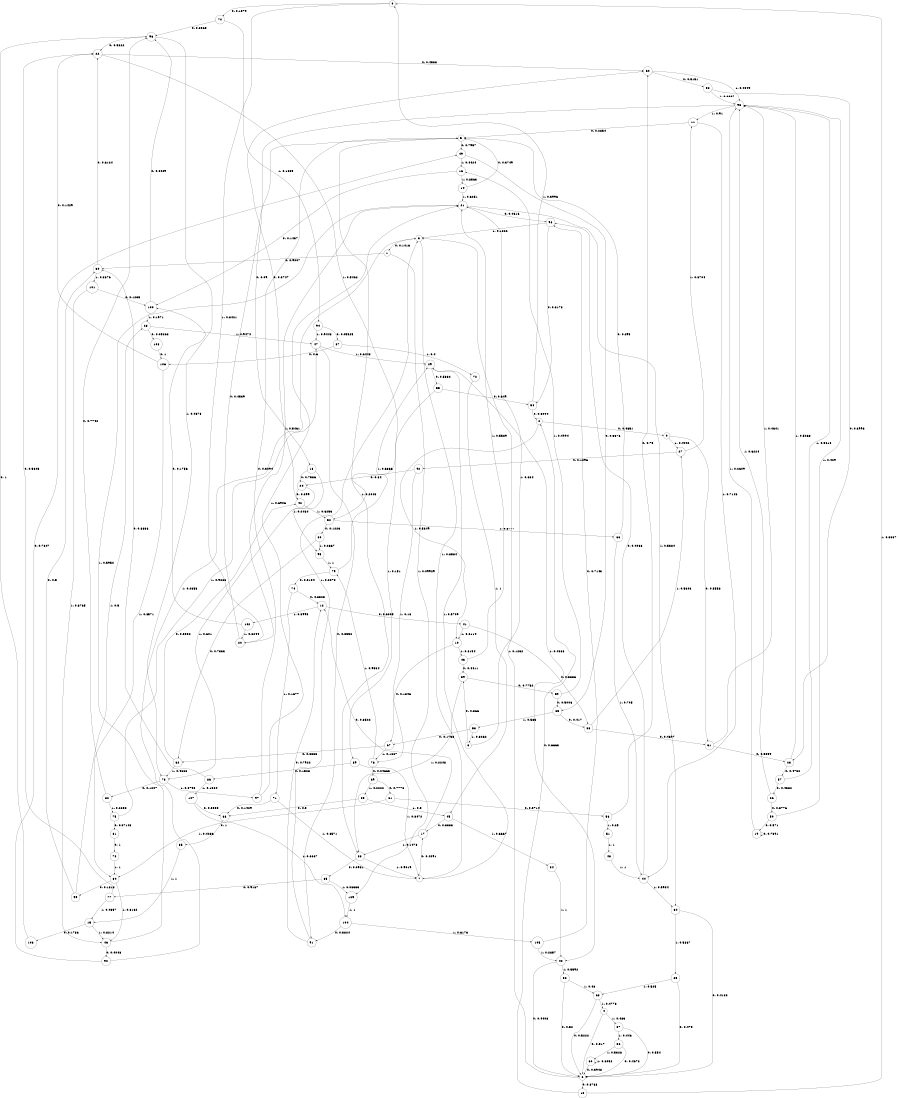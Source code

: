 digraph "ch23randomL10" {
size = "6,8.5";
ratio = "fill";
node [shape = circle];
node [fontsize = 24];
edge [fontsize = 24];
0 -> 70 [label = "0: 0.1579   "];
0 -> 20 [label = "1: 0.8421   "];
1 -> 30 [label = "0: 0.9007   "];
1 -> 109 [label = "1: 0.09929  "];
2 -> 9 [label = "0: 0.4651   "];
2 -> 10 [label = "1: 0.5349   "];
3 -> 1 [label = "0: 0.1416   "];
3 -> 7 [label = "1: 0.8584   "];
4 -> 6 [label = "0: 0.517    "];
4 -> 37 [label = "1: 0.483    "];
5 -> 49 [label = "0: 0.7957   "];
5 -> 88 [label = "1: 0.2043   "];
6 -> 13 [label = "0: 0.8768   "];
6 -> 3 [label = "1: 0.1232   "];
7 -> 17 [label = "0: 0.4291   "];
7 -> 29 [label = "1: 0.5709   "];
8 -> 39 [label = "0: 0.366    "];
8 -> 21 [label = "1: 0.634    "];
9 -> 31 [label = "0: 0.5558   "];
9 -> 27 [label = "1: 0.4442   "];
10 -> 67 [label = "0: 0.1846   "];
10 -> 43 [label = "1: 0.8154   "];
11 -> 5 [label = "0: 0.2854   "];
11 -> 44 [label = "1: 0.7146   "];
12 -> 41 [label = "0: 0.6005   "];
12 -> 102 [label = "1: 0.3995   "];
13 -> 2 [label = "0: 0.6663   "];
13 -> 0 [label = "1: 0.3337   "];
14 -> 5 [label = "0: 0.3749   "];
14 -> 21 [label = "1: 0.6251   "];
15 -> 103 [label = "0: 0.1786   "];
15 -> 46 [label = "1: 0.8214   "];
16 -> 100 [label = "0: 0.1437   "];
16 -> 14 [label = "1: 0.8563   "];
17 -> 12 [label = "0: 0.8522   "];
17 -> 88 [label = "1: 0.1478   "];
18 -> 24 [label = "0: 0.7536   "];
18 -> 95 [label = "1: 0.2464   "];
19 -> 19 [label = "0: 0.7391   "];
19 -> 93 [label = "1: 0.2609   "];
20 -> 5 [label = "0: 0.4539   "];
20 -> 21 [label = "1: 0.5461   "];
21 -> 98 [label = "0: 0.4616   "];
21 -> 64 [label = "1: 0.5384   "];
22 -> 62 [label = "0: 0.4538   "];
22 -> 52 [label = "1: 0.5462   "];
23 -> 57 [label = "0: 0.4732   "];
23 -> 93 [label = "1: 0.5268   "];
24 -> 42 [label = "0: 0.399    "];
24 -> 73 [label = "1: 0.601    "];
25 -> 6 [label = "0: 0.475    "];
25 -> 63 [label = "1: 0.525    "];
26 -> 50 [label = "0: 0.3776   "];
26 -> 93 [label = "1: 0.6224   "];
27 -> 92 [label = "0: 0.1296   "];
27 -> 11 [label = "1: 0.8704   "];
28 -> 108 [label = "0: 0.05263  "];
28 -> 47 [label = "1: 0.9474   "];
29 -> 55 [label = "0: 0.5332   "];
29 -> 40 [label = "1: 0.4668   "];
30 -> 22 [label = "0: 0.6124   "];
30 -> 101 [label = "1: 0.3876   "];
31 -> 23 [label = "0: 0.5359   "];
31 -> 93 [label = "1: 0.4641   "];
32 -> 42 [label = "0: 0.5332   "];
32 -> 73 [label = "1: 0.4668   "];
33 -> 31 [label = "0: 0.4697   "];
33 -> 27 [label = "1: 0.5303   "];
34 -> 40 [label = "1: 1        "];
35 -> 15 [label = "1: 1        "];
36 -> 6 [label = "0: 0.4672   "];
36 -> 60 [label = "1: 0.5328   "];
37 -> 6 [label = "0: 0.554    "];
37 -> 36 [label = "1: 0.446    "];
38 -> 6 [label = "0: 0.52     "];
38 -> 63 [label = "1: 0.48     "];
39 -> 59 [label = "0: 0.7752   "];
39 -> 88 [label = "1: 0.2248   "];
40 -> 6 [label = "0: 0.4408   "];
40 -> 38 [label = "1: 0.5592   "];
41 -> 33 [label = "0: 0.3886   "];
41 -> 10 [label = "1: 0.6114   "];
42 -> 62 [label = "0: 0.3747   "];
42 -> 52 [label = "1: 0.6253   "];
43 -> 39 [label = "0: 0.4411   "];
43 -> 21 [label = "1: 0.5589   "];
44 -> 98 [label = "0: 0.4066   "];
44 -> 64 [label = "1: 0.5934   "];
45 -> 17 [label = "0: 0.3333   "];
45 -> 34 [label = "1: 0.6667   "];
46 -> 90 [label = "0: 0.4048   "];
46 -> 21 [label = "1: 0.5952   "];
47 -> 91 [label = "0: 0.3552   "];
47 -> 29 [label = "1: 0.6448   "];
48 -> 44 [label = "1: 1        "];
49 -> 65 [label = "0: 0.5576   "];
49 -> 16 [label = "1: 0.4424   "];
50 -> 19 [label = "0: 0.571    "];
50 -> 93 [label = "1: 0.429    "];
51 -> 48 [label = "1: 1        "];
52 -> 80 [label = "0: 0.1223   "];
52 -> 66 [label = "1: 0.8777   "];
53 -> 67 [label = "0: 0.1738   "];
53 -> 8 [label = "1: 0.8262   "];
54 -> 2 [label = "0: 0.6004   "];
54 -> 0 [label = "1: 0.3996   "];
55 -> 54 [label = "0: 0.849    "];
55 -> 89 [label = "1: 0.151    "];
56 -> 62 [label = "0: 0.75     "];
56 -> 51 [label = "1: 0.25     "];
57 -> 26 [label = "0: 0.4382   "];
57 -> 93 [label = "1: 0.5618   "];
58 -> 23 [label = "0: 0.3993   "];
58 -> 93 [label = "1: 0.6007   "];
59 -> 65 [label = "0: 0.5006   "];
59 -> 16 [label = "1: 0.4994   "];
60 -> 6 [label = "0: 0.3948   "];
60 -> 60 [label = "1: 0.6052   "];
61 -> 56 [label = "0: 0.5714   "];
61 -> 84 [label = "1: 0.4286   "];
62 -> 58 [label = "0: 0.5151   "];
62 -> 93 [label = "1: 0.4849   "];
63 -> 6 [label = "0: 0.5222   "];
63 -> 4 [label = "1: 0.4778   "];
64 -> 6 [label = "0: 0.4133   "];
64 -> 25 [label = "1: 0.5867   "];
65 -> 33 [label = "0: 0.417    "];
65 -> 53 [label = "1: 0.583    "];
66 -> 5 [label = "0: 0.295    "];
66 -> 44 [label = "1: 0.705    "];
67 -> 32 [label = "0: 0.8333   "];
67 -> 76 [label = "1: 0.1667   "];
68 -> 35 [label = "0: 1        "];
69 -> 61 [label = "0: 0.7778   "];
69 -> 83 [label = "1: 0.2222   "];
70 -> 96 [label = "0: 0.8365   "];
70 -> 94 [label = "1: 0.1635   "];
71 -> 68 [label = "0: 0.1429   "];
71 -> 7 [label = "1: 0.8571   "];
72 -> 45 [label = "1: 1        "];
73 -> 82 [label = "0: 0.1207   "];
73 -> 97 [label = "1: 0.8793   "];
74 -> 12 [label = "0: 0.8323   "];
74 -> 71 [label = "1: 0.1677   "];
75 -> 81 [label = "0: 0.07143  "];
75 -> 47 [label = "1: 0.9286   "];
76 -> 69 [label = "0: 0.04663  "];
76 -> 79 [label = "1: 0.9534   "];
77 -> 22 [label = "0: 0.5643   "];
77 -> 15 [label = "1: 0.4357   "];
78 -> 84 [label = "1: 1        "];
79 -> 74 [label = "0: 0.3134   "];
79 -> 29 [label = "1: 0.6866   "];
80 -> 32 [label = "0: 0.7333   "];
80 -> 95 [label = "1: 0.2667   "];
81 -> 78 [label = "0: 1        "];
82 -> 96 [label = "0: 0.7742   "];
82 -> 75 [label = "1: 0.2258   "];
83 -> 68 [label = "0: 0.5      "];
83 -> 45 [label = "1: 0.5      "];
84 -> 99 [label = "0: 0.1818   "];
84 -> 46 [label = "1: 0.8182   "];
85 -> 77 [label = "0: 0.9167   "];
85 -> 109 [label = "1: 0.08333  "];
86 -> 30 [label = "0: 0.8636   "];
86 -> 107 [label = "1: 0.1364   "];
87 -> 106 [label = "0: 0.6      "];
87 -> 72 [label = "1: 0.4      "];
88 -> 85 [label = "0: 0.0981   "];
88 -> 7 [label = "1: 0.9019   "];
89 -> 86 [label = "0: 0.1528   "];
89 -> 7 [label = "1: 0.8472   "];
90 -> 49 [label = "0: 0.7647   "];
90 -> 3 [label = "1: 0.2353   "];
91 -> 12 [label = "0: 0.7922   "];
91 -> 3 [label = "1: 0.2078   "];
92 -> 24 [label = "0: 0.84     "];
92 -> 76 [label = "1: 0.16     "];
93 -> 18 [label = "0: 0.09     "];
93 -> 11 [label = "1: 0.91     "];
94 -> 87 [label = "0: 0.05525  "];
94 -> 47 [label = "1: 0.9448   "];
95 -> 79 [label = "1: 1        "];
96 -> 22 [label = "0: 0.5322   "];
96 -> 73 [label = "1: 0.4678   "];
97 -> 5 [label = "0: 0.3094   "];
97 -> 21 [label = "1: 0.6906   "];
98 -> 54 [label = "0: 0.8178   "];
98 -> 3 [label = "1: 0.1822   "];
99 -> 30 [label = "0: 0.5      "];
99 -> 28 [label = "1: 0.5      "];
100 -> 96 [label = "0: 0.8029   "];
100 -> 28 [label = "1: 0.1971   "];
101 -> 100 [label = "0: 0.1235   "];
101 -> 46 [label = "1: 0.8765   "];
102 -> 100 [label = "0: 0.1756   "];
102 -> 20 [label = "1: 0.8244   "];
103 -> 96 [label = "0: 1        "];
104 -> 91 [label = "0: 0.3824   "];
104 -> 105 [label = "1: 0.6176   "];
105 -> 98 [label = "0: 0.7143   "];
105 -> 40 [label = "1: 0.2857   "];
106 -> 22 [label = "0: 0.1429   "];
106 -> 84 [label = "1: 0.8571   "];
107 -> 68 [label = "0: 0.3333   "];
107 -> 104 [label = "1: 0.6667   "];
108 -> 106 [label = "0: 1        "];
109 -> 104 [label = "1: 1        "];
}